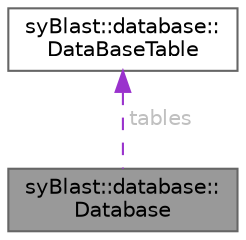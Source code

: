 digraph "syBlast::database::Database"
{
 // LATEX_PDF_SIZE
  bgcolor="transparent";
  edge [fontname=Helvetica,fontsize=10,labelfontname=Helvetica,labelfontsize=10];
  node [fontname=Helvetica,fontsize=10,shape=box,height=0.2,width=0.4];
  Node1 [id="Node000001",label="syBlast::database::\lDatabase",height=0.2,width=0.4,color="gray40", fillcolor="grey60", style="filled", fontcolor="black",tooltip=" "];
  Node2 -> Node1 [id="edge1_Node000001_Node000002",dir="back",color="darkorchid3",style="dashed",tooltip=" ",label=" tables",fontcolor="grey" ];
  Node2 [id="Node000002",label="syBlast::database::\lDataBaseTable",height=0.2,width=0.4,color="gray40", fillcolor="white", style="filled",URL="$structsyBlast_1_1database_1_1DataBaseTable.html",tooltip=" "];
}
